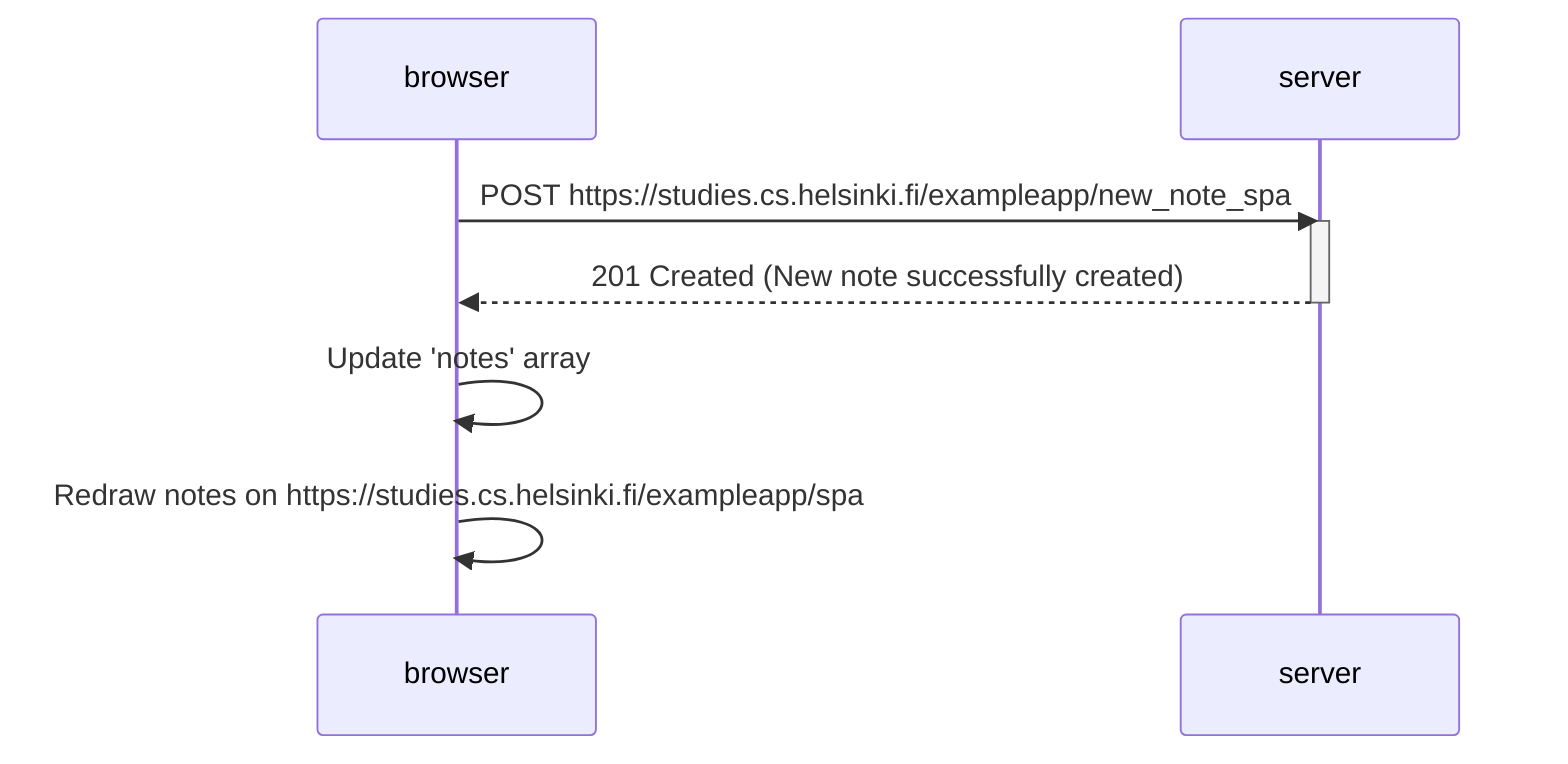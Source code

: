 sequenceDiagram
    participant browser
    participant server
    browser->>server: POST https://studies.cs.helsinki.fi/exampleapp/new_note_spa
    activate server
    server-->>browser: 201 Created (New note successfully created)
    deactivate server
    browser->>browser: Update 'notes' array
    browser->>browser: Redraw notes on https://studies.cs.helsinki.fi/exampleapp/spa